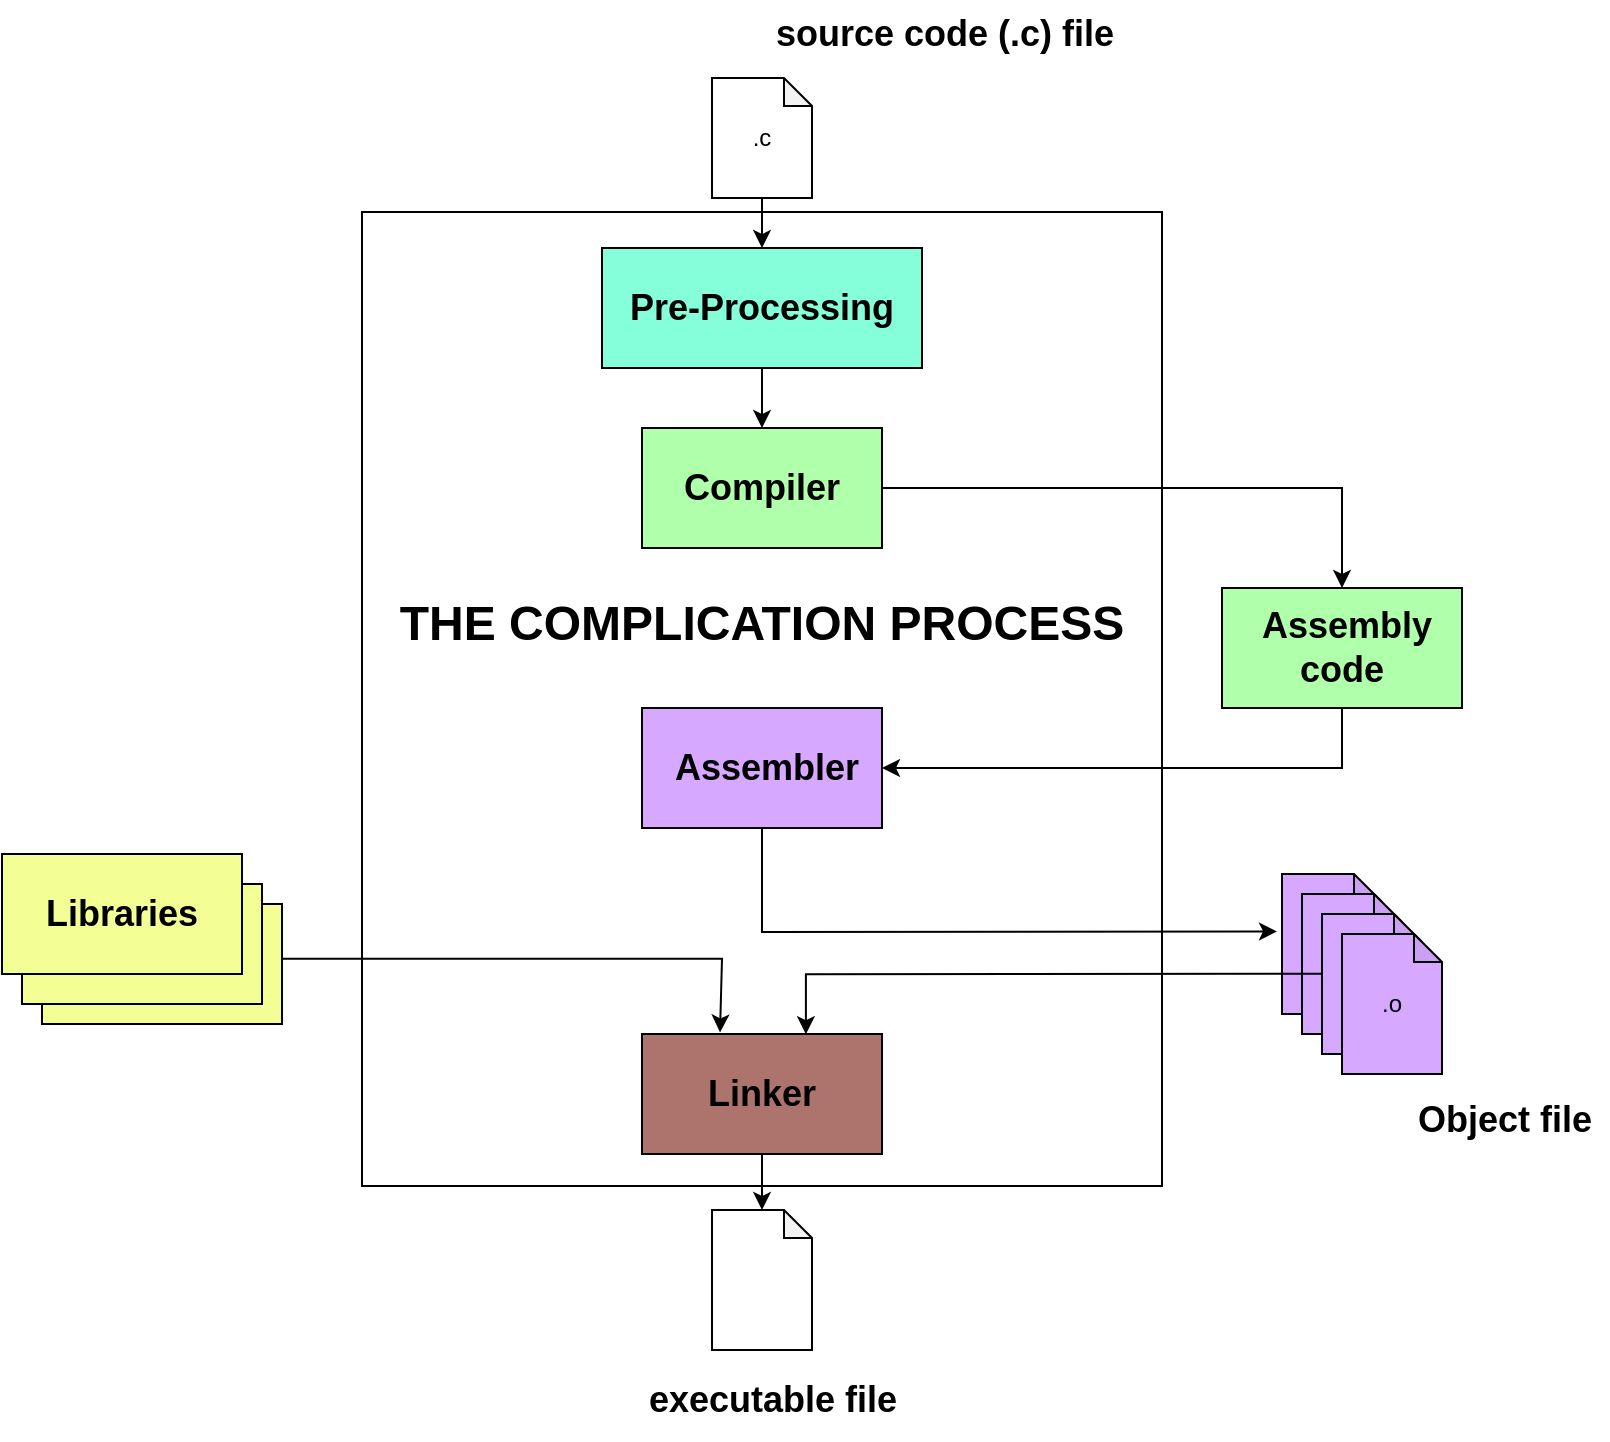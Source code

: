 <mxfile version="27.1.6">
  <diagram name="Trang-1" id="pWC3gNDcwwLCM7JLnlZj">
    <mxGraphModel dx="1346" dy="529" grid="0" gridSize="10" guides="1" tooltips="1" connect="1" arrows="1" fold="1" page="1" pageScale="1" pageWidth="1169" pageHeight="1654" math="0" shadow="0">
      <root>
        <mxCell id="0" />
        <mxCell id="1" parent="0" />
        <mxCell id="KGbrbBt34lWKh-gl2ong-2" value="" style="rounded=0;whiteSpace=wrap;html=1;" vertex="1" parent="1">
          <mxGeometry x="310" y="299" width="400" height="487" as="geometry" />
        </mxCell>
        <mxCell id="KGbrbBt34lWKh-gl2ong-5" value="" style="edgeStyle=orthogonalEdgeStyle;rounded=0;orthogonalLoop=1;jettySize=auto;html=1;" edge="1" parent="1" source="KGbrbBt34lWKh-gl2ong-3" target="KGbrbBt34lWKh-gl2ong-4">
          <mxGeometry relative="1" as="geometry" />
        </mxCell>
        <mxCell id="KGbrbBt34lWKh-gl2ong-3" value="&lt;font style=&quot;font-size: 18px;&quot;&gt;&lt;b&gt;Pre-Processing&lt;/b&gt;&lt;/font&gt;" style="rounded=0;whiteSpace=wrap;html=1;fillColor=#85FFDA;" vertex="1" parent="1">
          <mxGeometry x="430" y="317" width="160" height="60" as="geometry" />
        </mxCell>
        <mxCell id="KGbrbBt34lWKh-gl2ong-7" value="" style="edgeStyle=orthogonalEdgeStyle;rounded=0;orthogonalLoop=1;jettySize=auto;html=1;" edge="1" parent="1" source="KGbrbBt34lWKh-gl2ong-4" target="KGbrbBt34lWKh-gl2ong-6">
          <mxGeometry relative="1" as="geometry" />
        </mxCell>
        <mxCell id="KGbrbBt34lWKh-gl2ong-4" value="&lt;font style=&quot;font-size: 18px;&quot;&gt;&lt;b&gt;Compiler&lt;/b&gt;&lt;/font&gt;" style="rounded=0;whiteSpace=wrap;html=1;fillColor=#B0FFAB;" vertex="1" parent="1">
          <mxGeometry x="450" y="407" width="120" height="60" as="geometry" />
        </mxCell>
        <mxCell id="KGbrbBt34lWKh-gl2ong-9" value="" style="edgeStyle=orthogonalEdgeStyle;rounded=0;orthogonalLoop=1;jettySize=auto;html=1;" edge="1" parent="1" source="KGbrbBt34lWKh-gl2ong-6" target="KGbrbBt34lWKh-gl2ong-8">
          <mxGeometry relative="1" as="geometry">
            <Array as="points">
              <mxPoint x="800" y="577" />
            </Array>
          </mxGeometry>
        </mxCell>
        <mxCell id="KGbrbBt34lWKh-gl2ong-6" value="&lt;font style=&quot;font-size: 18px;&quot;&gt;&lt;b&gt;&amp;nbsp;Assembly code&lt;/b&gt;&lt;/font&gt;" style="rounded=0;whiteSpace=wrap;html=1;fillColor=#B0FFAB;" vertex="1" parent="1">
          <mxGeometry x="740" y="487" width="120" height="60" as="geometry" />
        </mxCell>
        <mxCell id="KGbrbBt34lWKh-gl2ong-8" value="&lt;font style=&quot;font-size: 18px;&quot;&gt;&lt;b&gt;&amp;nbsp;Assembler&lt;/b&gt;&lt;/font&gt;" style="rounded=0;whiteSpace=wrap;html=1;fillColor=#D6A8FF;" vertex="1" parent="1">
          <mxGeometry x="450" y="547" width="120" height="60" as="geometry" />
        </mxCell>
        <mxCell id="KGbrbBt34lWKh-gl2ong-12" value="" style="edgeStyle=orthogonalEdgeStyle;rounded=0;orthogonalLoop=1;jettySize=auto;html=1;" edge="1" parent="1" source="KGbrbBt34lWKh-gl2ong-11" target="KGbrbBt34lWKh-gl2ong-3">
          <mxGeometry relative="1" as="geometry" />
        </mxCell>
        <mxCell id="KGbrbBt34lWKh-gl2ong-11" value=".c" style="shape=note;whiteSpace=wrap;html=1;backgroundOutline=1;darkOpacity=0.05;size=14;" vertex="1" parent="1">
          <mxGeometry x="485" y="232" width="50" height="60" as="geometry" />
        </mxCell>
        <mxCell id="KGbrbBt34lWKh-gl2ong-13" value=".o" style="shape=note;whiteSpace=wrap;html=1;backgroundOutline=1;darkOpacity=0.05;size=14;fillColor=#D6A8FF;" vertex="1" parent="1">
          <mxGeometry x="770" y="630" width="50" height="70" as="geometry" />
        </mxCell>
        <mxCell id="KGbrbBt34lWKh-gl2ong-14" value="" style="endArrow=classic;html=1;rounded=0;exitX=0.5;exitY=1;exitDx=0;exitDy=0;entryX=-0.05;entryY=0.41;entryDx=0;entryDy=0;entryPerimeter=0;" edge="1" parent="1" source="KGbrbBt34lWKh-gl2ong-8" target="KGbrbBt34lWKh-gl2ong-13">
          <mxGeometry width="50" height="50" relative="1" as="geometry">
            <mxPoint x="560" y="570" as="sourcePoint" />
            <mxPoint x="610" y="520" as="targetPoint" />
            <Array as="points">
              <mxPoint x="510" y="659" />
            </Array>
          </mxGeometry>
        </mxCell>
        <mxCell id="KGbrbBt34lWKh-gl2ong-15" value=".o" style="shape=note;whiteSpace=wrap;html=1;backgroundOutline=1;darkOpacity=0.05;size=14;fillColor=#D6A8FF;" vertex="1" parent="1">
          <mxGeometry x="780" y="640" width="50" height="70" as="geometry" />
        </mxCell>
        <mxCell id="KGbrbBt34lWKh-gl2ong-16" value=".o" style="shape=note;whiteSpace=wrap;html=1;backgroundOutline=1;darkOpacity=0.05;size=14;fillColor=#D6A8FF;" vertex="1" parent="1">
          <mxGeometry x="790" y="650" width="50" height="70" as="geometry" />
        </mxCell>
        <mxCell id="KGbrbBt34lWKh-gl2ong-17" value=".o" style="shape=note;whiteSpace=wrap;html=1;backgroundOutline=1;darkOpacity=0.05;size=14;fillColor=#D6A8FF;" vertex="1" parent="1">
          <mxGeometry x="800" y="660" width="50" height="70" as="geometry" />
        </mxCell>
        <mxCell id="KGbrbBt34lWKh-gl2ong-26" value="" style="edgeStyle=orthogonalEdgeStyle;rounded=0;orthogonalLoop=1;jettySize=auto;html=1;" edge="1" parent="1" source="KGbrbBt34lWKh-gl2ong-18" target="KGbrbBt34lWKh-gl2ong-25">
          <mxGeometry relative="1" as="geometry" />
        </mxCell>
        <mxCell id="KGbrbBt34lWKh-gl2ong-18" value="&lt;font style=&quot;font-size: 18px;&quot;&gt;&lt;b&gt;Linker&lt;/b&gt;&lt;/font&gt;" style="rounded=0;whiteSpace=wrap;html=1;fillColor=#AC746C;" vertex="1" parent="1">
          <mxGeometry x="450" y="710" width="120" height="60" as="geometry" />
        </mxCell>
        <mxCell id="KGbrbBt34lWKh-gl2ong-19" value="" style="endArrow=classic;html=1;rounded=0;entryX=0.5;entryY=0;entryDx=0;entryDy=0;exitX=-0.039;exitY=0.711;exitDx=0;exitDy=0;exitPerimeter=0;" edge="1" parent="1">
          <mxGeometry width="50" height="50" relative="1" as="geometry">
            <mxPoint x="790.0" y="679.89" as="sourcePoint" />
            <mxPoint x="531.95" y="710.12" as="targetPoint" />
            <Array as="points">
              <mxPoint x="531.95" y="680.12" />
              <mxPoint x="531.95" y="700.12" />
            </Array>
          </mxGeometry>
        </mxCell>
        <mxCell id="KGbrbBt34lWKh-gl2ong-20" value="Libraries" style="rounded=0;whiteSpace=wrap;html=1;fillColor=#F3FF95;" vertex="1" parent="1">
          <mxGeometry x="150" y="645" width="120" height="60" as="geometry" />
        </mxCell>
        <mxCell id="KGbrbBt34lWKh-gl2ong-21" value="Libraries" style="rounded=0;whiteSpace=wrap;html=1;fillColor=#F3FF95;" vertex="1" parent="1">
          <mxGeometry x="140" y="635" width="120" height="60" as="geometry" />
        </mxCell>
        <mxCell id="KGbrbBt34lWKh-gl2ong-22" value="&lt;font style=&quot;font-size: 18px;&quot;&gt;&lt;b&gt;Libraries&lt;/b&gt;&lt;/font&gt;" style="rounded=0;whiteSpace=wrap;html=1;fillColor=#F3FF95;" vertex="1" parent="1">
          <mxGeometry x="130" y="620" width="120" height="60" as="geometry" />
        </mxCell>
        <mxCell id="KGbrbBt34lWKh-gl2ong-24" value="" style="endArrow=classic;html=1;rounded=0;entryX=0.325;entryY=-0.013;entryDx=0;entryDy=0;entryPerimeter=0;exitX=1;exitY=0.5;exitDx=0;exitDy=0;" edge="1" parent="1" target="KGbrbBt34lWKh-gl2ong-18">
          <mxGeometry width="50" height="50" relative="1" as="geometry">
            <mxPoint x="270" y="672.42" as="sourcePoint" />
            <mxPoint x="491.4" y="710.0" as="targetPoint" />
            <Array as="points">
              <mxPoint x="490" y="672.42" />
            </Array>
          </mxGeometry>
        </mxCell>
        <mxCell id="KGbrbBt34lWKh-gl2ong-25" value="" style="shape=note;whiteSpace=wrap;html=1;backgroundOutline=1;darkOpacity=0.05;size=14;" vertex="1" parent="1">
          <mxGeometry x="485" y="798" width="50" height="70" as="geometry" />
        </mxCell>
        <mxCell id="KGbrbBt34lWKh-gl2ong-27" value="&lt;b&gt;&lt;font style=&quot;font-size: 18px;&quot;&gt;executable file&lt;/font&gt;&lt;/b&gt;" style="text;html=1;align=center;verticalAlign=middle;resizable=0;points=[];autosize=1;strokeColor=none;fillColor=none;" vertex="1" parent="1">
          <mxGeometry x="440" y="873" width="150" height="40" as="geometry" />
        </mxCell>
        <mxCell id="KGbrbBt34lWKh-gl2ong-28" value="&lt;b&gt;&lt;font style=&quot;font-size: 18px;&quot;&gt;Object file&lt;/font&gt;&lt;/b&gt;" style="text;html=1;align=center;verticalAlign=middle;resizable=0;points=[];autosize=1;strokeColor=none;fillColor=none;" vertex="1" parent="1">
          <mxGeometry x="828" y="736" width="105" height="34" as="geometry" />
        </mxCell>
        <mxCell id="KGbrbBt34lWKh-gl2ong-29" value="&lt;b&gt;&lt;font style=&quot;font-size: 18px;&quot;&gt;source code (.c) file&lt;/font&gt;&lt;/b&gt;" style="text;html=1;align=center;verticalAlign=middle;resizable=0;points=[];autosize=1;strokeColor=none;fillColor=none;" vertex="1" parent="1">
          <mxGeometry x="507" y="193" width="187" height="34" as="geometry" />
        </mxCell>
        <mxCell id="KGbrbBt34lWKh-gl2ong-30" value="&lt;font style=&quot;font-size: 24px;&quot;&gt;&lt;b&gt;THE COMPLICATION PROCESS&lt;/b&gt;&lt;/font&gt;" style="text;html=1;align=center;verticalAlign=middle;whiteSpace=wrap;rounded=0;" vertex="1" parent="1">
          <mxGeometry x="310" y="490" width="400" height="30" as="geometry" />
        </mxCell>
      </root>
    </mxGraphModel>
  </diagram>
</mxfile>
